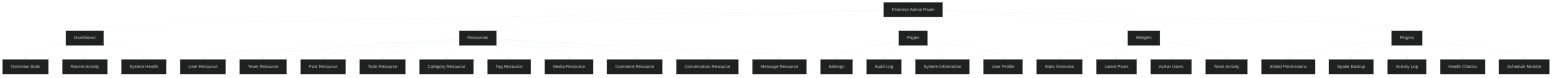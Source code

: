 %%{init: {'theme': 'dark', 'themeVariables': { 'primaryColor': '#2c3e50', 'primaryTextColor': '#ecf0f1', 'primaryBorderColor': '#7f8c8d', 'lineColor': '#ecf0f1', 'secondaryColor': '#34495e', 'tertiaryColor': '#282c34' }}}%%
graph TD
    A[Filament Admin Panel] --> B[Dashboard]
    A --> C[Resources]
    A --> D[Pages]
    A --> E[Widgets]
    A --> F[Plugins]

    B --> B1[Overview Stats]
    B --> B2[Recent Activity]
    B --> B3[System Health]

    C --> C1[User Resource]
    C --> C2[Team Resource]
    C --> C3[Post Resource]
    C --> C4[Todo Resource]
    C --> C5[Category Resource]
    C --> C6[Tag Resource]
    C --> C7[Media Resource]
    C --> C8[Comment Resource]
    C --> C9[Conversation Resource]
    C --> C10[Message Resource]

    D --> D1[Settings]
    D --> D2[Audit Log]
    D --> D3[System Information]
    D --> D4[User Profile]

    E --> E1[Stats Overview]
    E --> E2[Latest Posts]
    E --> E3[Active Users]
    E --> E4[Team Activity]

    F --> F1[Shield Permissions]
    F --> F2[Spatie Backup]
    F --> F3[Activity Log]
    F --> F4[Health Checks]
    F --> F5[Schedule Monitor]